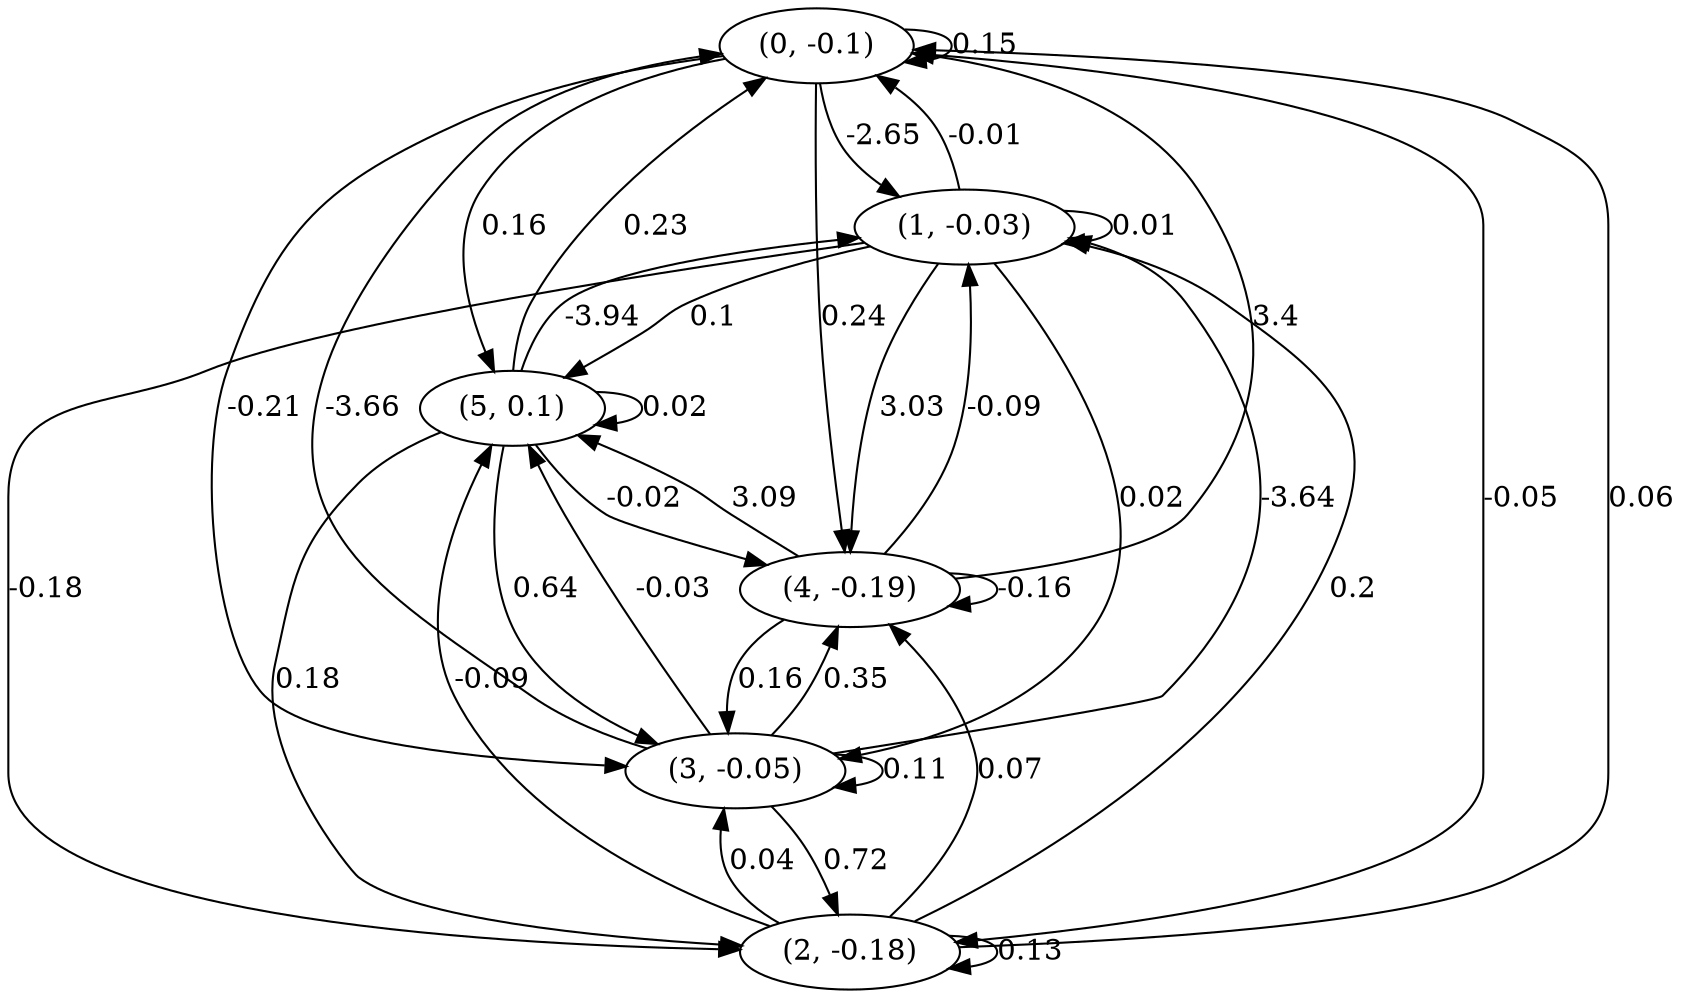 digraph {
    0 [ label = "(0, -0.1)" ]
    1 [ label = "(1, -0.03)" ]
    2 [ label = "(2, -0.18)" ]
    3 [ label = "(3, -0.05)" ]
    4 [ label = "(4, -0.19)" ]
    5 [ label = "(5, 0.1)" ]
    0 -> 0 [ label = "0.15" ]
    1 -> 1 [ label = "0.01" ]
    2 -> 2 [ label = "0.13" ]
    3 -> 3 [ label = "0.11" ]
    4 -> 4 [ label = "-0.16" ]
    5 -> 5 [ label = "0.02" ]
    1 -> 0 [ label = "-0.01" ]
    2 -> 0 [ label = "0.06" ]
    3 -> 0 [ label = "-3.66" ]
    4 -> 0 [ label = "3.4" ]
    5 -> 0 [ label = "0.23" ]
    0 -> 1 [ label = "-2.65" ]
    2 -> 1 [ label = "0.2" ]
    3 -> 1 [ label = "-3.64" ]
    4 -> 1 [ label = "-0.09" ]
    5 -> 1 [ label = "-3.94" ]
    0 -> 2 [ label = "-0.05" ]
    1 -> 2 [ label = "-0.18" ]
    3 -> 2 [ label = "0.72" ]
    5 -> 2 [ label = "0.18" ]
    0 -> 3 [ label = "-0.21" ]
    1 -> 3 [ label = "0.02" ]
    2 -> 3 [ label = "0.04" ]
    4 -> 3 [ label = "0.16" ]
    5 -> 3 [ label = "0.64" ]
    0 -> 4 [ label = "0.24" ]
    1 -> 4 [ label = "3.03" ]
    2 -> 4 [ label = "0.07" ]
    3 -> 4 [ label = "0.35" ]
    5 -> 4 [ label = "-0.02" ]
    0 -> 5 [ label = "0.16" ]
    1 -> 5 [ label = "0.1" ]
    2 -> 5 [ label = "-0.09" ]
    3 -> 5 [ label = "-0.03" ]
    4 -> 5 [ label = "3.09" ]
}

